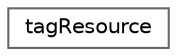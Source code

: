 digraph "类继承关系图"
{
 // LATEX_PDF_SIZE
  bgcolor="transparent";
  edge [fontname=Helvetica,fontsize=10,labelfontname=Helvetica,labelfontsize=10];
  node [fontname=Helvetica,fontsize=10,shape=box,height=0.2,width=0.4];
  rankdir="LR";
  Node0 [id="Node000000",label="tagResource",height=0.2,width=0.4,color="grey40", fillcolor="white", style="filled",URL="$structtag_resource.html",tooltip="存储单个文件资源的结构"];
}

